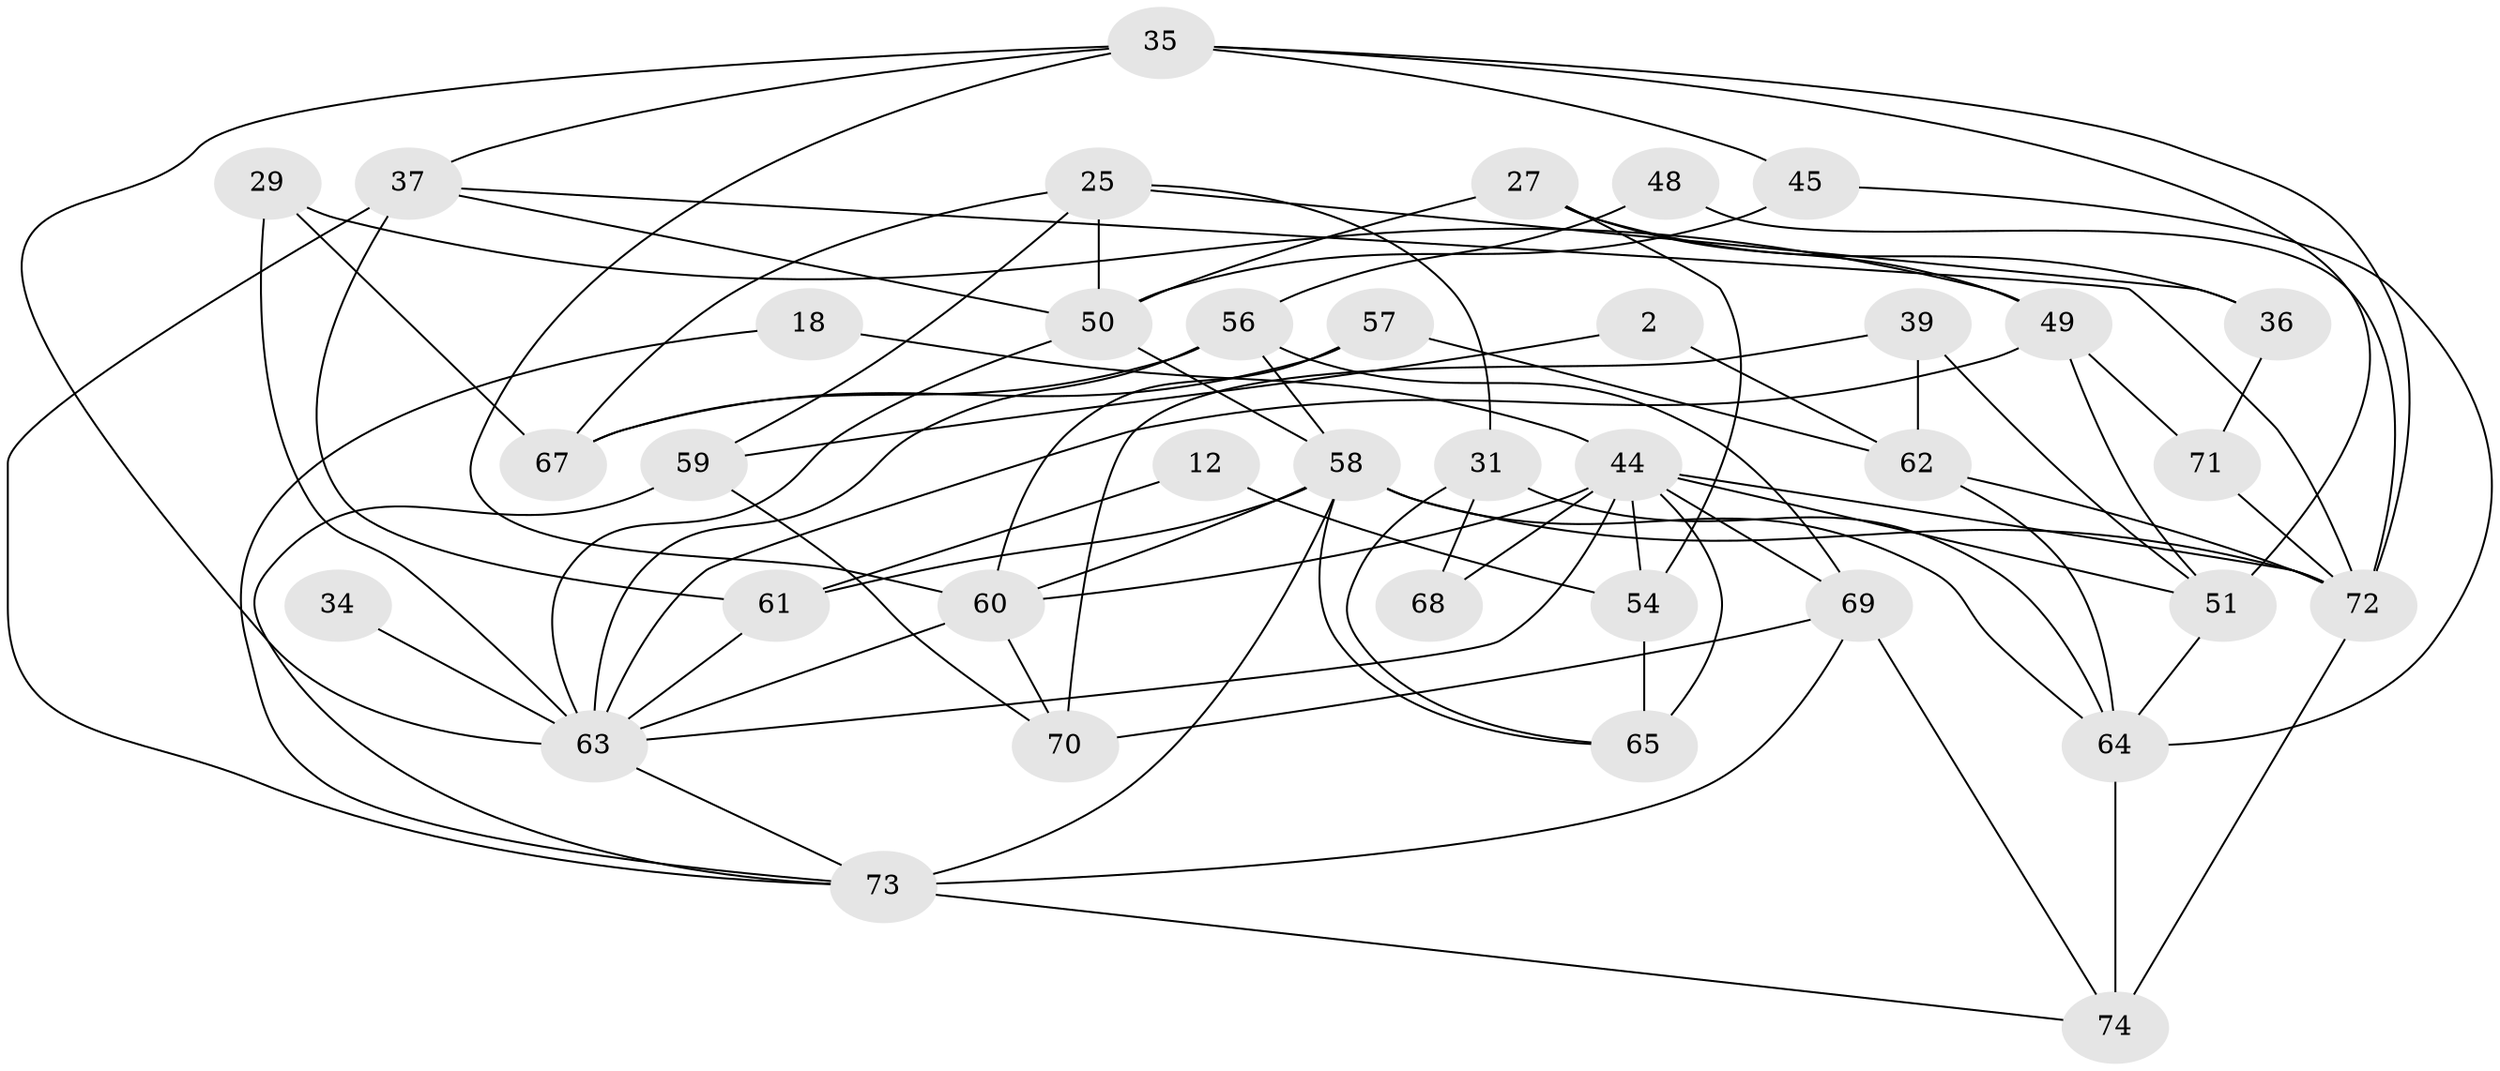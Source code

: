 // original degree distribution, {4: 0.20270270270270271, 2: 0.10810810810810811, 5: 0.28378378378378377, 3: 0.3108108108108108, 6: 0.06756756756756757, 7: 0.013513513513513514, 9: 0.013513513513513514}
// Generated by graph-tools (version 1.1) at 2025/49/03/09/25 04:49:59]
// undirected, 37 vertices, 83 edges
graph export_dot {
graph [start="1"]
  node [color=gray90,style=filled];
  2;
  12;
  18;
  25;
  27 [super="+4"];
  29 [super="+21"];
  31;
  34;
  35 [super="+26"];
  36;
  37;
  39;
  44 [super="+38+40+13"];
  45;
  48;
  49 [super="+15"];
  50 [super="+43+42"];
  51 [super="+22"];
  54 [super="+9+17"];
  56;
  57 [super="+6"];
  58 [super="+33"];
  59;
  60 [super="+10"];
  61;
  62 [super="+46"];
  63 [super="+32"];
  64 [super="+19+20"];
  65;
  67;
  68;
  69;
  70 [super="+53+66"];
  71;
  72 [super="+28+30+41"];
  73 [super="+55"];
  74 [super="+52"];
  2 -- 62;
  2 -- 59;
  12 -- 61;
  12 -- 54;
  18 -- 73;
  18 -- 44;
  25 -- 36;
  25 -- 31;
  25 -- 59;
  25 -- 67;
  25 -- 50;
  27 -- 36;
  27 -- 49;
  27 -- 50 [weight=2];
  27 -- 54;
  29 -- 63;
  29 -- 49 [weight=2];
  29 -- 67;
  31 -- 65;
  31 -- 68;
  31 -- 64;
  34 -- 63 [weight=2];
  35 -- 37;
  35 -- 51;
  35 -- 60;
  35 -- 63;
  35 -- 72;
  35 -- 45;
  36 -- 71;
  37 -- 61;
  37 -- 50;
  37 -- 72;
  37 -- 73;
  39 -- 62;
  39 -- 51;
  39 -- 70;
  44 -- 68 [weight=2];
  44 -- 54 [weight=2];
  44 -- 72 [weight=3];
  44 -- 69 [weight=2];
  44 -- 63;
  44 -- 65;
  44 -- 51;
  44 -- 60 [weight=2];
  45 -- 50;
  45 -- 64;
  48 -- 56;
  48 -- 72;
  49 -- 71 [weight=2];
  49 -- 51;
  49 -- 63;
  50 -- 58;
  50 -- 63 [weight=2];
  51 -- 64;
  54 -- 65 [weight=2];
  56 -- 58;
  56 -- 69;
  56 -- 67;
  56 -- 63;
  57 -- 67;
  57 -- 62 [weight=2];
  57 -- 60 [weight=2];
  58 -- 61;
  58 -- 72 [weight=3];
  58 -- 64;
  58 -- 65;
  58 -- 73 [weight=2];
  58 -- 60;
  59 -- 73;
  59 -- 70;
  60 -- 70;
  60 -- 63;
  61 -- 63 [weight=2];
  62 -- 64 [weight=2];
  62 -- 72 [weight=2];
  63 -- 73;
  64 -- 74;
  69 -- 74 [weight=2];
  69 -- 70 [weight=2];
  69 -- 73;
  71 -- 72 [weight=2];
  72 -- 74 [weight=3];
  73 -- 74;
}
